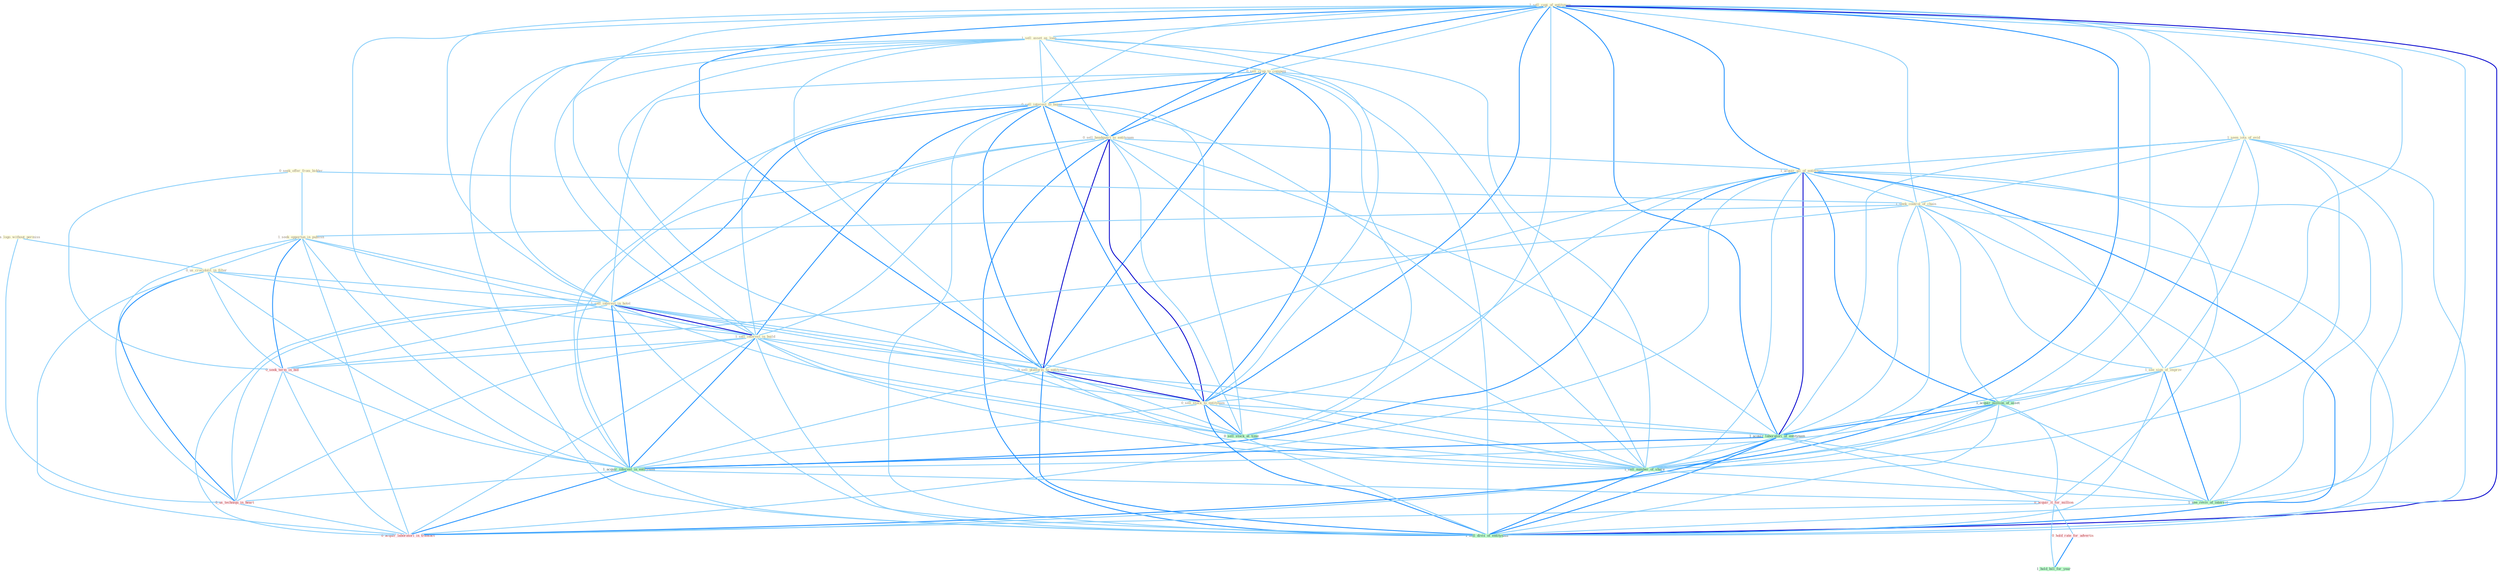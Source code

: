 Graph G{ 
    node
    [shape=polygon,style=filled,width=.5,height=.06,color="#BDFCC9",fixedsize=true,fontsize=4,
    fontcolor="#2f4f4f"];
    {node
    [color="#ffffe0", fontcolor="#8b7d6b"] "1_sell_copi_of_entitynam " "0_us_logo_without_permiss " "1_sell_asset_as_loan " "0_sell_crop_to_compani " "0_sell_interest_to_buyer " "1_seen_iota_of_evid " "0_sell_headquart_to_entitynam " "1_acquir_all_of_entitynam " "0_seek_offer_from_bidder " "1_seek_control_of_chain " "1_seek_opportun_in_publish " "0_us_crocidolit_in_filter " "1_sell_interest_in_hotel " "1_sell_interest_in_build " "0_sell_platform_to_entitynam " "1_see_sign_of_improv " "0_sell_stock_to_entitynam "}
{node [color="#fff0f5", fontcolor="#b22222"] "0_seek_term_in_bid " "0_us_techniqu_in_heart " "0_acquir_it_for_million " "0_hold_rate_for_advertis " "0_acquir_laboratori_in_transact "}
edge [color="#B0E2FF"];

	"1_sell_copi_of_entitynam " -- "1_sell_asset_as_loan " [w="1", color="#87cefa" ];
	"1_sell_copi_of_entitynam " -- "0_sell_crop_to_compani " [w="1", color="#87cefa" ];
	"1_sell_copi_of_entitynam " -- "0_sell_interest_to_buyer " [w="1", color="#87cefa" ];
	"1_sell_copi_of_entitynam " -- "1_seen_iota_of_evid " [w="1", color="#87cefa" ];
	"1_sell_copi_of_entitynam " -- "0_sell_headquart_to_entitynam " [w="2", color="#1e90ff" , len=0.8];
	"1_sell_copi_of_entitynam " -- "1_acquir_all_of_entitynam " [w="2", color="#1e90ff" , len=0.8];
	"1_sell_copi_of_entitynam " -- "1_seek_control_of_chain " [w="1", color="#87cefa" ];
	"1_sell_copi_of_entitynam " -- "1_sell_interest_in_hotel " [w="1", color="#87cefa" ];
	"1_sell_copi_of_entitynam " -- "1_sell_interest_in_build " [w="1", color="#87cefa" ];
	"1_sell_copi_of_entitynam " -- "0_sell_platform_to_entitynam " [w="2", color="#1e90ff" , len=0.8];
	"1_sell_copi_of_entitynam " -- "1_see_sign_of_improv " [w="1", color="#87cefa" ];
	"1_sell_copi_of_entitynam " -- "0_sell_stock_to_entitynam " [w="2", color="#1e90ff" , len=0.8];
	"1_sell_copi_of_entitynam " -- "1_acquir_million_of_asset " [w="1", color="#87cefa" ];
	"1_sell_copi_of_entitynam " -- "1_acquir_laboratori_of_entitynam " [w="2", color="#1e90ff" , len=0.8];
	"1_sell_copi_of_entitynam " -- "1_acquir_interest_in_entitynam " [w="1", color="#87cefa" ];
	"1_sell_copi_of_entitynam " -- "0_sell_stock_at_time " [w="1", color="#87cefa" ];
	"1_sell_copi_of_entitynam " -- "1_sell_number_of_share " [w="2", color="#1e90ff" , len=0.8];
	"1_sell_copi_of_entitynam " -- "1_see_reviv_of_interest " [w="1", color="#87cefa" ];
	"1_sell_copi_of_entitynam " -- "1_sell_divis_of_entitynam " [w="3", color="#0000cd" , len=0.6];
	"0_us_logo_without_permiss " -- "0_us_crocidolit_in_filter " [w="1", color="#87cefa" ];
	"0_us_logo_without_permiss " -- "0_us_techniqu_in_heart " [w="1", color="#87cefa" ];
	"1_sell_asset_as_loan " -- "0_sell_crop_to_compani " [w="1", color="#87cefa" ];
	"1_sell_asset_as_loan " -- "0_sell_interest_to_buyer " [w="1", color="#87cefa" ];
	"1_sell_asset_as_loan " -- "0_sell_headquart_to_entitynam " [w="1", color="#87cefa" ];
	"1_sell_asset_as_loan " -- "1_sell_interest_in_hotel " [w="1", color="#87cefa" ];
	"1_sell_asset_as_loan " -- "1_sell_interest_in_build " [w="1", color="#87cefa" ];
	"1_sell_asset_as_loan " -- "0_sell_platform_to_entitynam " [w="1", color="#87cefa" ];
	"1_sell_asset_as_loan " -- "0_sell_stock_to_entitynam " [w="1", color="#87cefa" ];
	"1_sell_asset_as_loan " -- "0_sell_stock_at_time " [w="1", color="#87cefa" ];
	"1_sell_asset_as_loan " -- "1_sell_number_of_share " [w="1", color="#87cefa" ];
	"1_sell_asset_as_loan " -- "1_sell_divis_of_entitynam " [w="1", color="#87cefa" ];
	"0_sell_crop_to_compani " -- "0_sell_interest_to_buyer " [w="2", color="#1e90ff" , len=0.8];
	"0_sell_crop_to_compani " -- "0_sell_headquart_to_entitynam " [w="2", color="#1e90ff" , len=0.8];
	"0_sell_crop_to_compani " -- "1_sell_interest_in_hotel " [w="1", color="#87cefa" ];
	"0_sell_crop_to_compani " -- "1_sell_interest_in_build " [w="1", color="#87cefa" ];
	"0_sell_crop_to_compani " -- "0_sell_platform_to_entitynam " [w="2", color="#1e90ff" , len=0.8];
	"0_sell_crop_to_compani " -- "0_sell_stock_to_entitynam " [w="2", color="#1e90ff" , len=0.8];
	"0_sell_crop_to_compani " -- "0_sell_stock_at_time " [w="1", color="#87cefa" ];
	"0_sell_crop_to_compani " -- "1_sell_number_of_share " [w="1", color="#87cefa" ];
	"0_sell_crop_to_compani " -- "1_sell_divis_of_entitynam " [w="1", color="#87cefa" ];
	"0_sell_interest_to_buyer " -- "0_sell_headquart_to_entitynam " [w="2", color="#1e90ff" , len=0.8];
	"0_sell_interest_to_buyer " -- "1_sell_interest_in_hotel " [w="2", color="#1e90ff" , len=0.8];
	"0_sell_interest_to_buyer " -- "1_sell_interest_in_build " [w="2", color="#1e90ff" , len=0.8];
	"0_sell_interest_to_buyer " -- "0_sell_platform_to_entitynam " [w="2", color="#1e90ff" , len=0.8];
	"0_sell_interest_to_buyer " -- "0_sell_stock_to_entitynam " [w="2", color="#1e90ff" , len=0.8];
	"0_sell_interest_to_buyer " -- "1_acquir_interest_in_entitynam " [w="1", color="#87cefa" ];
	"0_sell_interest_to_buyer " -- "0_sell_stock_at_time " [w="1", color="#87cefa" ];
	"0_sell_interest_to_buyer " -- "1_sell_number_of_share " [w="1", color="#87cefa" ];
	"0_sell_interest_to_buyer " -- "1_sell_divis_of_entitynam " [w="1", color="#87cefa" ];
	"1_seen_iota_of_evid " -- "1_acquir_all_of_entitynam " [w="1", color="#87cefa" ];
	"1_seen_iota_of_evid " -- "1_seek_control_of_chain " [w="1", color="#87cefa" ];
	"1_seen_iota_of_evid " -- "1_see_sign_of_improv " [w="1", color="#87cefa" ];
	"1_seen_iota_of_evid " -- "1_acquir_million_of_asset " [w="1", color="#87cefa" ];
	"1_seen_iota_of_evid " -- "1_acquir_laboratori_of_entitynam " [w="1", color="#87cefa" ];
	"1_seen_iota_of_evid " -- "1_sell_number_of_share " [w="1", color="#87cefa" ];
	"1_seen_iota_of_evid " -- "1_see_reviv_of_interest " [w="1", color="#87cefa" ];
	"1_seen_iota_of_evid " -- "1_sell_divis_of_entitynam " [w="1", color="#87cefa" ];
	"0_sell_headquart_to_entitynam " -- "1_acquir_all_of_entitynam " [w="1", color="#87cefa" ];
	"0_sell_headquart_to_entitynam " -- "1_sell_interest_in_hotel " [w="1", color="#87cefa" ];
	"0_sell_headquart_to_entitynam " -- "1_sell_interest_in_build " [w="1", color="#87cefa" ];
	"0_sell_headquart_to_entitynam " -- "0_sell_platform_to_entitynam " [w="3", color="#0000cd" , len=0.6];
	"0_sell_headquart_to_entitynam " -- "0_sell_stock_to_entitynam " [w="3", color="#0000cd" , len=0.6];
	"0_sell_headquart_to_entitynam " -- "1_acquir_laboratori_of_entitynam " [w="1", color="#87cefa" ];
	"0_sell_headquart_to_entitynam " -- "1_acquir_interest_in_entitynam " [w="1", color="#87cefa" ];
	"0_sell_headquart_to_entitynam " -- "0_sell_stock_at_time " [w="1", color="#87cefa" ];
	"0_sell_headquart_to_entitynam " -- "1_sell_number_of_share " [w="1", color="#87cefa" ];
	"0_sell_headquart_to_entitynam " -- "1_sell_divis_of_entitynam " [w="2", color="#1e90ff" , len=0.8];
	"1_acquir_all_of_entitynam " -- "1_seek_control_of_chain " [w="1", color="#87cefa" ];
	"1_acquir_all_of_entitynam " -- "0_sell_platform_to_entitynam " [w="1", color="#87cefa" ];
	"1_acquir_all_of_entitynam " -- "1_see_sign_of_improv " [w="1", color="#87cefa" ];
	"1_acquir_all_of_entitynam " -- "0_sell_stock_to_entitynam " [w="1", color="#87cefa" ];
	"1_acquir_all_of_entitynam " -- "1_acquir_million_of_asset " [w="2", color="#1e90ff" , len=0.8];
	"1_acquir_all_of_entitynam " -- "1_acquir_laboratori_of_entitynam " [w="3", color="#0000cd" , len=0.6];
	"1_acquir_all_of_entitynam " -- "1_acquir_interest_in_entitynam " [w="2", color="#1e90ff" , len=0.8];
	"1_acquir_all_of_entitynam " -- "0_acquir_it_for_million " [w="1", color="#87cefa" ];
	"1_acquir_all_of_entitynam " -- "0_acquir_laboratori_in_transact " [w="1", color="#87cefa" ];
	"1_acquir_all_of_entitynam " -- "1_sell_number_of_share " [w="1", color="#87cefa" ];
	"1_acquir_all_of_entitynam " -- "1_see_reviv_of_interest " [w="1", color="#87cefa" ];
	"1_acquir_all_of_entitynam " -- "1_sell_divis_of_entitynam " [w="2", color="#1e90ff" , len=0.8];
	"0_seek_offer_from_bidder " -- "1_seek_control_of_chain " [w="1", color="#87cefa" ];
	"0_seek_offer_from_bidder " -- "1_seek_opportun_in_publish " [w="1", color="#87cefa" ];
	"0_seek_offer_from_bidder " -- "0_seek_term_in_bid " [w="1", color="#87cefa" ];
	"1_seek_control_of_chain " -- "1_seek_opportun_in_publish " [w="1", color="#87cefa" ];
	"1_seek_control_of_chain " -- "1_see_sign_of_improv " [w="1", color="#87cefa" ];
	"1_seek_control_of_chain " -- "1_acquir_million_of_asset " [w="1", color="#87cefa" ];
	"1_seek_control_of_chain " -- "1_acquir_laboratori_of_entitynam " [w="1", color="#87cefa" ];
	"1_seek_control_of_chain " -- "0_seek_term_in_bid " [w="1", color="#87cefa" ];
	"1_seek_control_of_chain " -- "1_sell_number_of_share " [w="1", color="#87cefa" ];
	"1_seek_control_of_chain " -- "1_see_reviv_of_interest " [w="1", color="#87cefa" ];
	"1_seek_control_of_chain " -- "1_sell_divis_of_entitynam " [w="1", color="#87cefa" ];
	"1_seek_opportun_in_publish " -- "0_us_crocidolit_in_filter " [w="1", color="#87cefa" ];
	"1_seek_opportun_in_publish " -- "1_sell_interest_in_hotel " [w="1", color="#87cefa" ];
	"1_seek_opportun_in_publish " -- "1_sell_interest_in_build " [w="1", color="#87cefa" ];
	"1_seek_opportun_in_publish " -- "0_seek_term_in_bid " [w="2", color="#1e90ff" , len=0.8];
	"1_seek_opportun_in_publish " -- "1_acquir_interest_in_entitynam " [w="1", color="#87cefa" ];
	"1_seek_opportun_in_publish " -- "0_us_techniqu_in_heart " [w="1", color="#87cefa" ];
	"1_seek_opportun_in_publish " -- "0_acquir_laboratori_in_transact " [w="1", color="#87cefa" ];
	"0_us_crocidolit_in_filter " -- "1_sell_interest_in_hotel " [w="1", color="#87cefa" ];
	"0_us_crocidolit_in_filter " -- "1_sell_interest_in_build " [w="1", color="#87cefa" ];
	"0_us_crocidolit_in_filter " -- "0_seek_term_in_bid " [w="1", color="#87cefa" ];
	"0_us_crocidolit_in_filter " -- "1_acquir_interest_in_entitynam " [w="1", color="#87cefa" ];
	"0_us_crocidolit_in_filter " -- "0_us_techniqu_in_heart " [w="2", color="#1e90ff" , len=0.8];
	"0_us_crocidolit_in_filter " -- "0_acquir_laboratori_in_transact " [w="1", color="#87cefa" ];
	"1_sell_interest_in_hotel " -- "1_sell_interest_in_build " [w="3", color="#0000cd" , len=0.6];
	"1_sell_interest_in_hotel " -- "0_sell_platform_to_entitynam " [w="1", color="#87cefa" ];
	"1_sell_interest_in_hotel " -- "0_sell_stock_to_entitynam " [w="1", color="#87cefa" ];
	"1_sell_interest_in_hotel " -- "0_seek_term_in_bid " [w="1", color="#87cefa" ];
	"1_sell_interest_in_hotel " -- "1_acquir_interest_in_entitynam " [w="2", color="#1e90ff" , len=0.8];
	"1_sell_interest_in_hotel " -- "0_us_techniqu_in_heart " [w="1", color="#87cefa" ];
	"1_sell_interest_in_hotel " -- "0_acquir_laboratori_in_transact " [w="1", color="#87cefa" ];
	"1_sell_interest_in_hotel " -- "0_sell_stock_at_time " [w="1", color="#87cefa" ];
	"1_sell_interest_in_hotel " -- "1_sell_number_of_share " [w="1", color="#87cefa" ];
	"1_sell_interest_in_hotel " -- "1_sell_divis_of_entitynam " [w="1", color="#87cefa" ];
	"1_sell_interest_in_build " -- "0_sell_platform_to_entitynam " [w="1", color="#87cefa" ];
	"1_sell_interest_in_build " -- "0_sell_stock_to_entitynam " [w="1", color="#87cefa" ];
	"1_sell_interest_in_build " -- "0_seek_term_in_bid " [w="1", color="#87cefa" ];
	"1_sell_interest_in_build " -- "1_acquir_interest_in_entitynam " [w="2", color="#1e90ff" , len=0.8];
	"1_sell_interest_in_build " -- "0_us_techniqu_in_heart " [w="1", color="#87cefa" ];
	"1_sell_interest_in_build " -- "0_acquir_laboratori_in_transact " [w="1", color="#87cefa" ];
	"1_sell_interest_in_build " -- "0_sell_stock_at_time " [w="1", color="#87cefa" ];
	"1_sell_interest_in_build " -- "1_sell_number_of_share " [w="1", color="#87cefa" ];
	"1_sell_interest_in_build " -- "1_sell_divis_of_entitynam " [w="1", color="#87cefa" ];
	"0_sell_platform_to_entitynam " -- "0_sell_stock_to_entitynam " [w="3", color="#0000cd" , len=0.6];
	"0_sell_platform_to_entitynam " -- "1_acquir_laboratori_of_entitynam " [w="1", color="#87cefa" ];
	"0_sell_platform_to_entitynam " -- "1_acquir_interest_in_entitynam " [w="1", color="#87cefa" ];
	"0_sell_platform_to_entitynam " -- "0_sell_stock_at_time " [w="1", color="#87cefa" ];
	"0_sell_platform_to_entitynam " -- "1_sell_number_of_share " [w="1", color="#87cefa" ];
	"0_sell_platform_to_entitynam " -- "1_sell_divis_of_entitynam " [w="2", color="#1e90ff" , len=0.8];
	"1_see_sign_of_improv " -- "1_acquir_million_of_asset " [w="1", color="#87cefa" ];
	"1_see_sign_of_improv " -- "1_acquir_laboratori_of_entitynam " [w="1", color="#87cefa" ];
	"1_see_sign_of_improv " -- "1_sell_number_of_share " [w="1", color="#87cefa" ];
	"1_see_sign_of_improv " -- "1_see_reviv_of_interest " [w="2", color="#1e90ff" , len=0.8];
	"1_see_sign_of_improv " -- "1_sell_divis_of_entitynam " [w="1", color="#87cefa" ];
	"0_sell_stock_to_entitynam " -- "1_acquir_laboratori_of_entitynam " [w="1", color="#87cefa" ];
	"0_sell_stock_to_entitynam " -- "1_acquir_interest_in_entitynam " [w="1", color="#87cefa" ];
	"0_sell_stock_to_entitynam " -- "0_sell_stock_at_time " [w="2", color="#1e90ff" , len=0.8];
	"0_sell_stock_to_entitynam " -- "1_sell_number_of_share " [w="1", color="#87cefa" ];
	"0_sell_stock_to_entitynam " -- "1_sell_divis_of_entitynam " [w="2", color="#1e90ff" , len=0.8];
	"1_acquir_million_of_asset " -- "1_acquir_laboratori_of_entitynam " [w="2", color="#1e90ff" , len=0.8];
	"1_acquir_million_of_asset " -- "1_acquir_interest_in_entitynam " [w="1", color="#87cefa" ];
	"1_acquir_million_of_asset " -- "0_acquir_it_for_million " [w="1", color="#87cefa" ];
	"1_acquir_million_of_asset " -- "0_acquir_laboratori_in_transact " [w="1", color="#87cefa" ];
	"1_acquir_million_of_asset " -- "1_sell_number_of_share " [w="1", color="#87cefa" ];
	"1_acquir_million_of_asset " -- "1_see_reviv_of_interest " [w="1", color="#87cefa" ];
	"1_acquir_million_of_asset " -- "1_sell_divis_of_entitynam " [w="1", color="#87cefa" ];
	"1_acquir_laboratori_of_entitynam " -- "1_acquir_interest_in_entitynam " [w="2", color="#1e90ff" , len=0.8];
	"1_acquir_laboratori_of_entitynam " -- "0_acquir_it_for_million " [w="1", color="#87cefa" ];
	"1_acquir_laboratori_of_entitynam " -- "0_acquir_laboratori_in_transact " [w="2", color="#1e90ff" , len=0.8];
	"1_acquir_laboratori_of_entitynam " -- "1_sell_number_of_share " [w="1", color="#87cefa" ];
	"1_acquir_laboratori_of_entitynam " -- "1_see_reviv_of_interest " [w="1", color="#87cefa" ];
	"1_acquir_laboratori_of_entitynam " -- "1_sell_divis_of_entitynam " [w="2", color="#1e90ff" , len=0.8];
	"0_seek_term_in_bid " -- "1_acquir_interest_in_entitynam " [w="1", color="#87cefa" ];
	"0_seek_term_in_bid " -- "0_us_techniqu_in_heart " [w="1", color="#87cefa" ];
	"0_seek_term_in_bid " -- "0_acquir_laboratori_in_transact " [w="1", color="#87cefa" ];
	"1_acquir_interest_in_entitynam " -- "0_us_techniqu_in_heart " [w="1", color="#87cefa" ];
	"1_acquir_interest_in_entitynam " -- "0_acquir_it_for_million " [w="1", color="#87cefa" ];
	"1_acquir_interest_in_entitynam " -- "0_acquir_laboratori_in_transact " [w="2", color="#1e90ff" , len=0.8];
	"1_acquir_interest_in_entitynam " -- "1_sell_divis_of_entitynam " [w="1", color="#87cefa" ];
	"0_us_techniqu_in_heart " -- "0_acquir_laboratori_in_transact " [w="1", color="#87cefa" ];
	"0_acquir_it_for_million " -- "0_hold_rate_for_advertis " [w="1", color="#87cefa" ];
	"0_acquir_it_for_million " -- "0_acquir_laboratori_in_transact " [w="1", color="#87cefa" ];
	"0_acquir_it_for_million " -- "1_hold_bill_for_year " [w="1", color="#87cefa" ];
	"0_hold_rate_for_advertis " -- "1_hold_bill_for_year " [w="2", color="#1e90ff" , len=0.8];
	"0_sell_stock_at_time " -- "1_sell_number_of_share " [w="1", color="#87cefa" ];
	"0_sell_stock_at_time " -- "1_sell_divis_of_entitynam " [w="1", color="#87cefa" ];
	"1_sell_number_of_share " -- "1_see_reviv_of_interest " [w="1", color="#87cefa" ];
	"1_sell_number_of_share " -- "1_sell_divis_of_entitynam " [w="2", color="#1e90ff" , len=0.8];
	"1_see_reviv_of_interest " -- "1_sell_divis_of_entitynam " [w="1", color="#87cefa" ];
}
